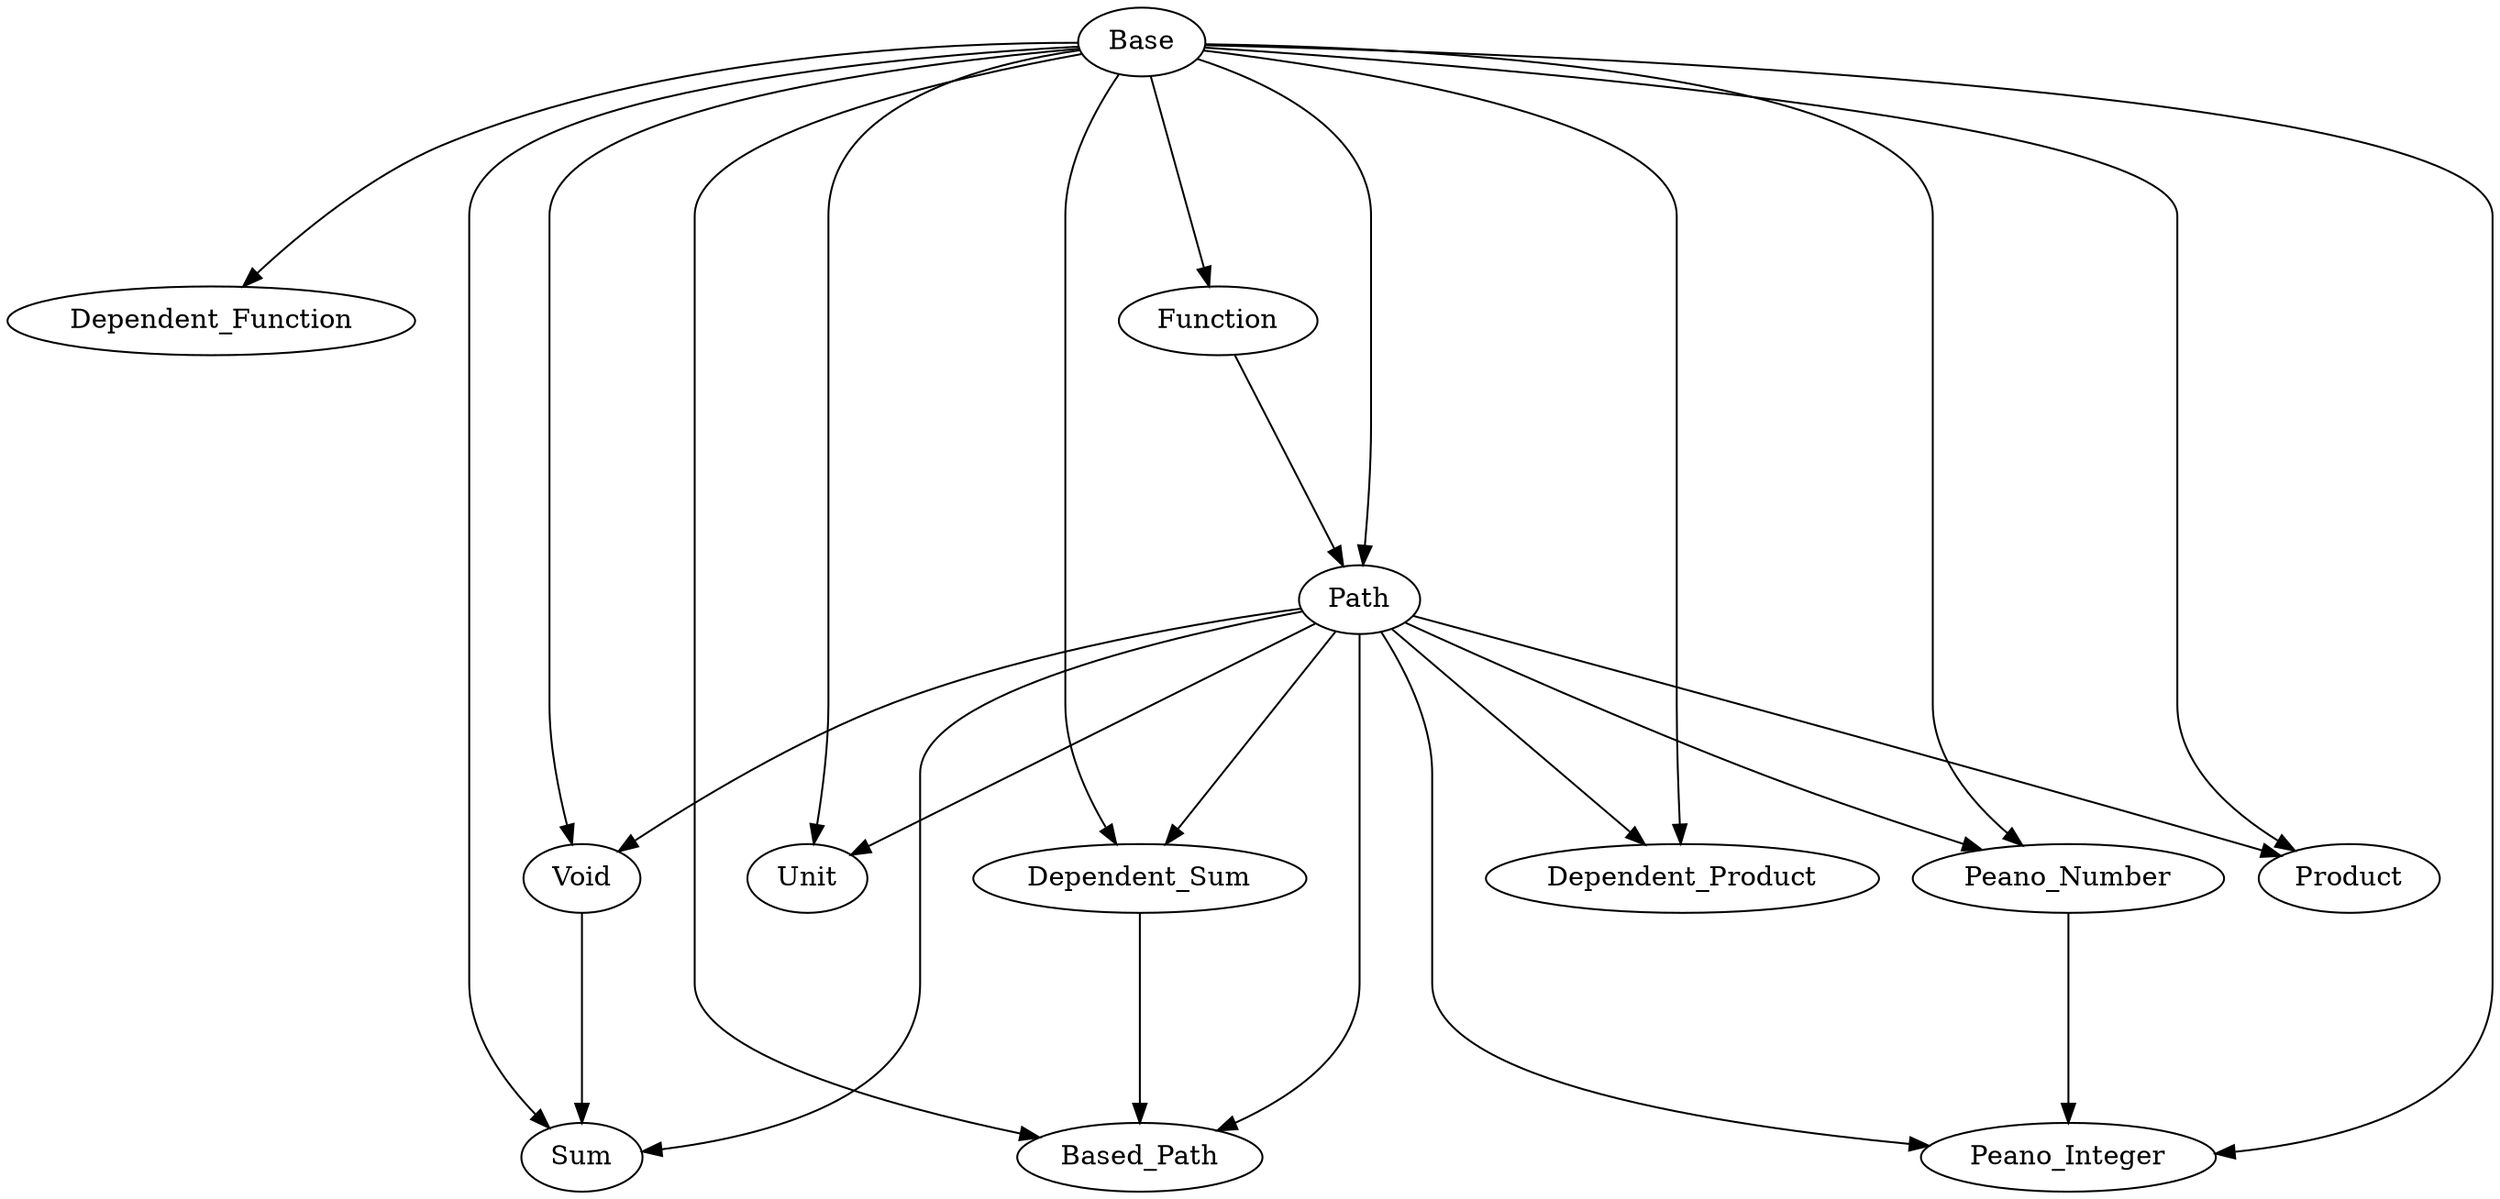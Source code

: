 digraph Dependencies {
  edge [ minlen = 3 ];

  # Base

  # Dependent_Function
  "Base" -> "Dependent_Function";

  # Function
  "Base" -> "Function";

  # Path
  "Base" -> "Path";
  "Function" -> "Path";

  # Void
  "Base" -> "Void";
  "Path" -> "Void";

  # Unit
  "Base" -> "Unit";
  "Path" -> "Unit";

  # Sum
  "Base" -> "Sum";
  "Path" -> "Sum";
  "Void" -> "Sum";

  # Product
  "Base" -> "Product";
  "Path" -> "Product";

  # Dependent_Sum
  "Base" -> "Dependent_Sum";
  "Path" -> "Dependent_Sum";

  # Dependent_Product
  "Base" -> "Dependent_Product";
  "Path" -> "Dependent_Product";

  # Based_Path
  "Base" -> "Based_Path";
  "Path" -> "Based_Path";
  "Dependent_Sum" -> "Based_Path";

  # Peano_Number
  "Base" -> "Peano_Number";
  "Path" -> "Peano_Number";

  # Peano_Integer
  "Base" -> "Peano_Integer";
  "Path" -> "Peano_Integer";
  "Peano_Number" -> "Peano_Integer";
}
